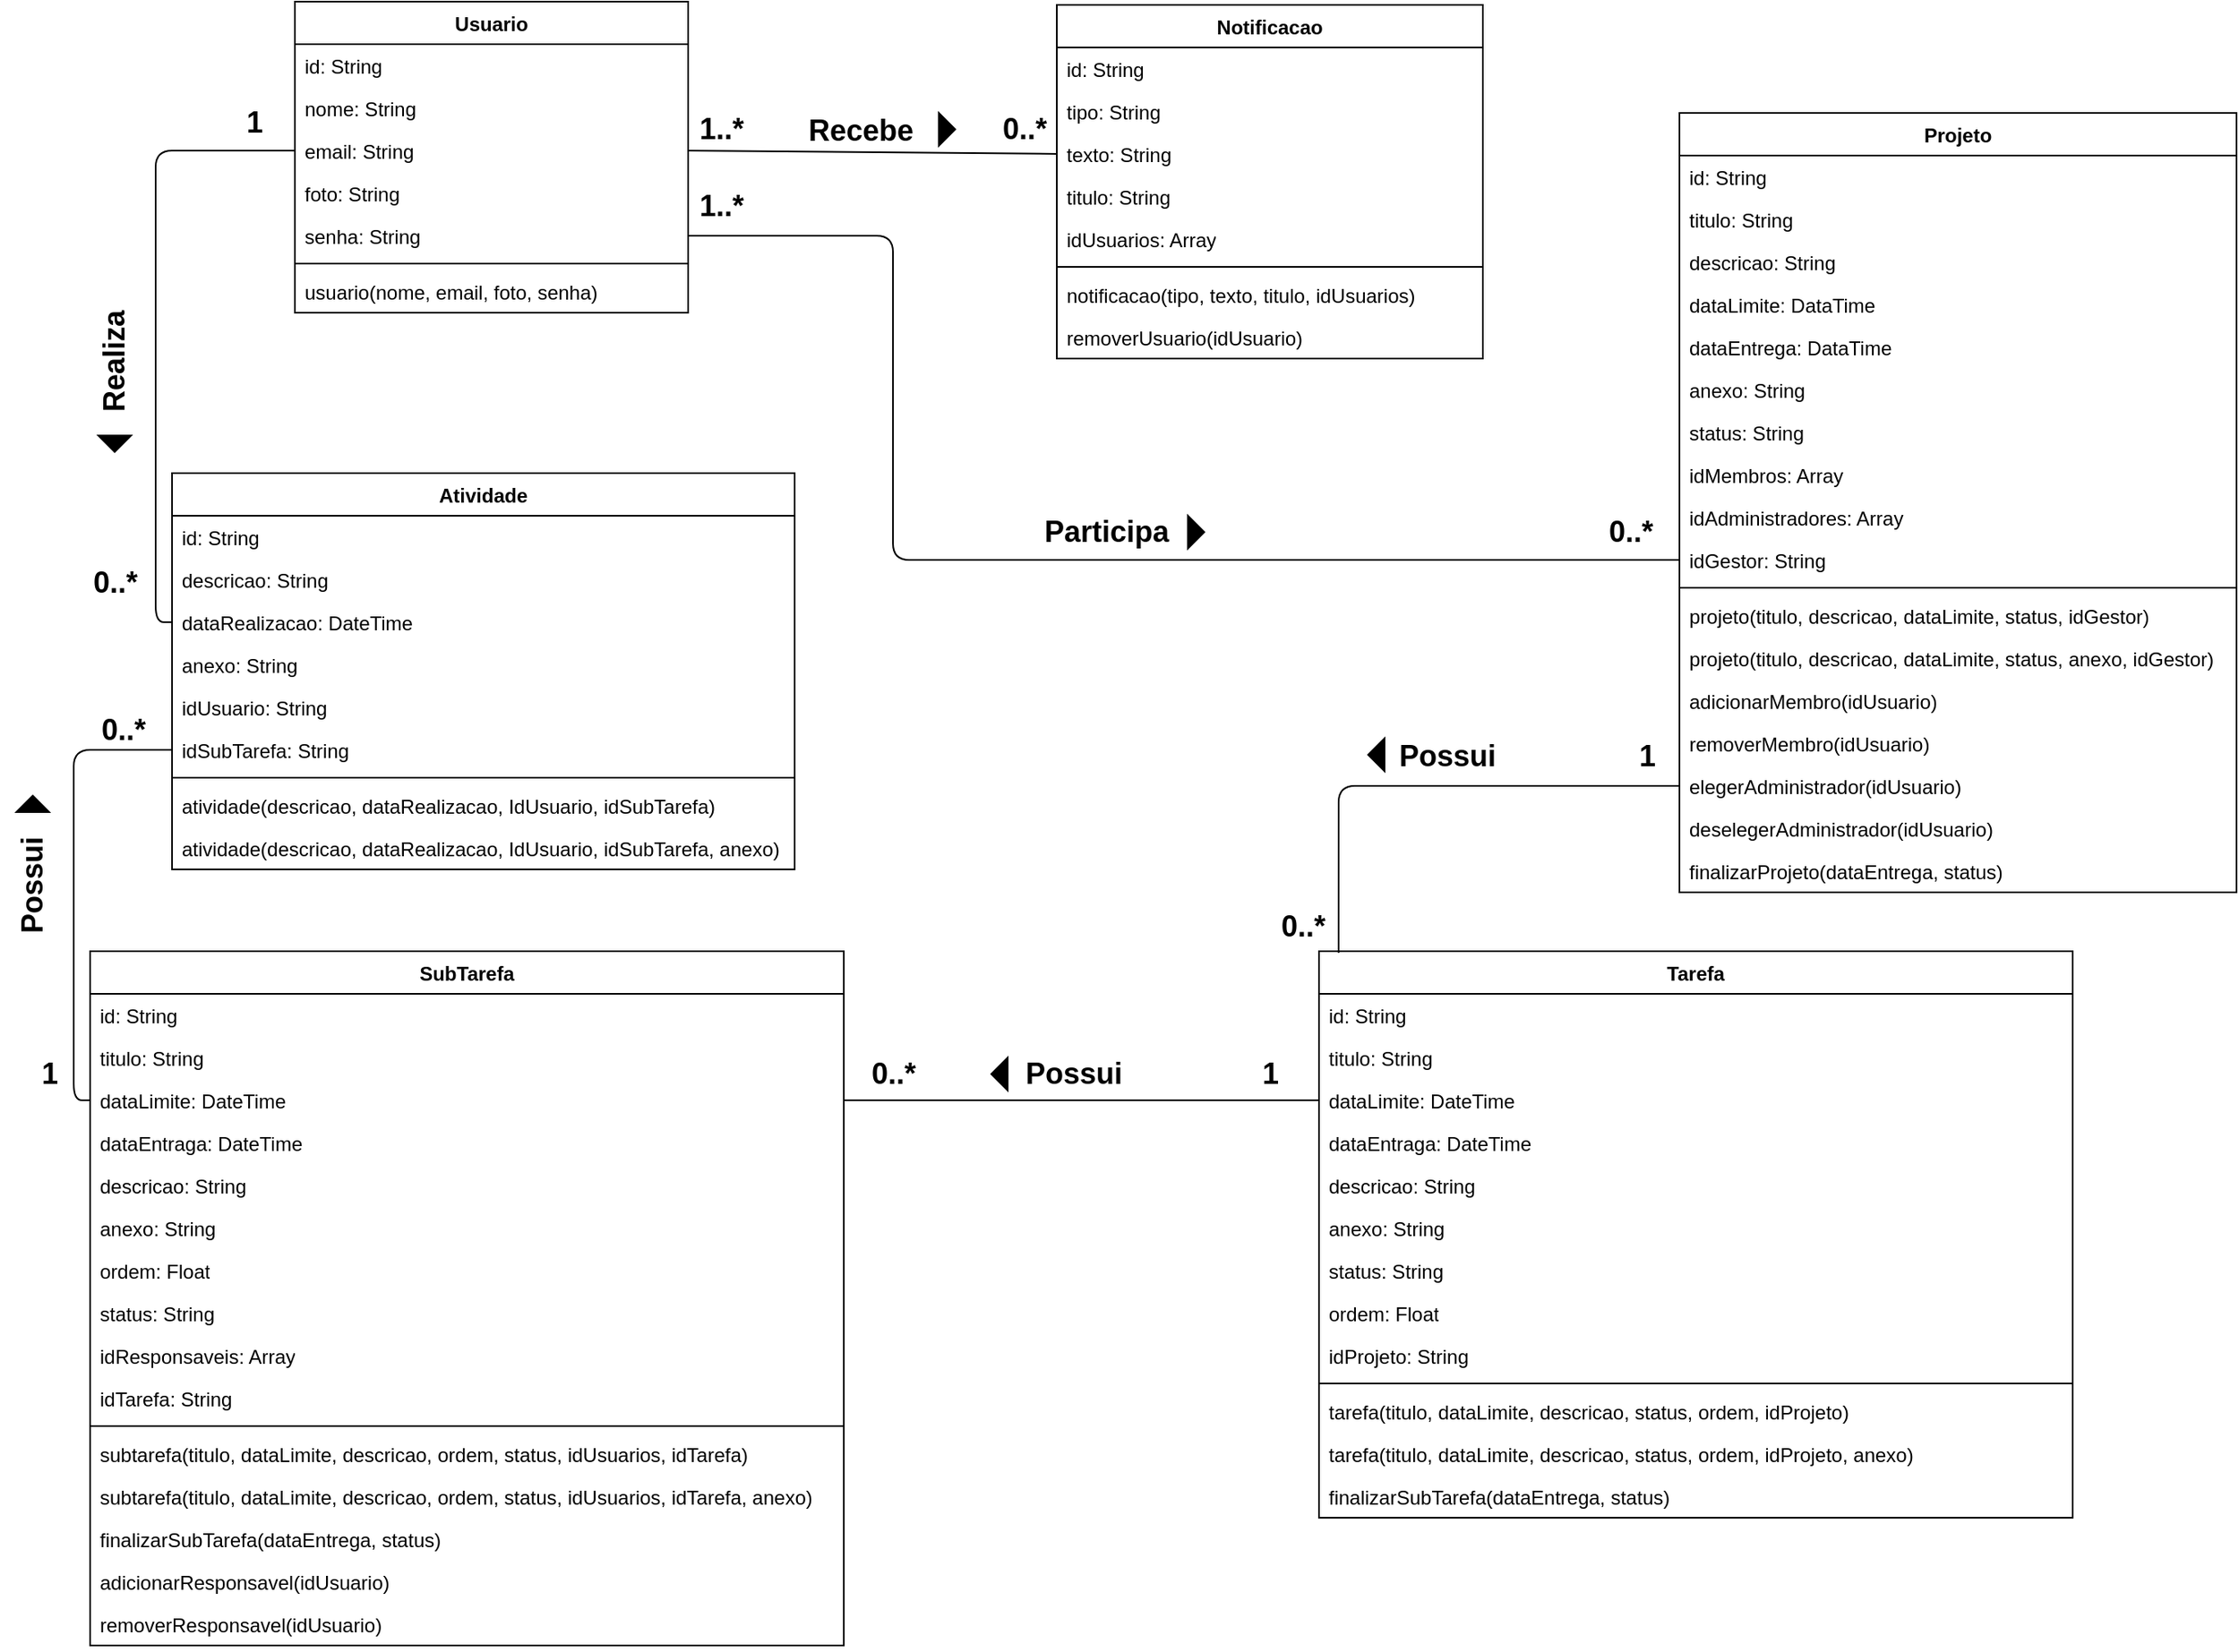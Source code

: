 <mxfile>
    <diagram id="48uAS24LZ3Q4GPk9hQN1" name="Page-1">
        <mxGraphModel dx="3279" dy="2187" grid="1" gridSize="10" guides="1" tooltips="1" connect="1" arrows="1" fold="1" page="1" pageScale="1" pageWidth="850" pageHeight="1100" background="#ffffff" math="0" shadow="0">
            <root>
                <mxCell id="0"/>
                <mxCell id="1" parent="0"/>
                <mxCell id="93" value="Notificacao" style="swimlane;fontStyle=1;align=center;verticalAlign=top;childLayout=stackLayout;horizontal=1;startSize=26;horizontalStack=0;resizeParent=1;resizeParentMax=0;resizeLast=0;collapsible=1;marginBottom=0;whiteSpace=wrap;html=1;" parent="1" vertex="1">
                    <mxGeometry x="200" y="-518" width="260" height="216" as="geometry"/>
                </mxCell>
                <mxCell id="97" value="id: String" style="text;strokeColor=none;fillColor=none;align=left;verticalAlign=top;spacingLeft=4;spacingRight=4;overflow=hidden;rotatable=0;points=[[0,0.5],[1,0.5]];portConstraint=eastwest;whiteSpace=wrap;html=1;" parent="93" vertex="1">
                    <mxGeometry y="26" width="260" height="26" as="geometry"/>
                </mxCell>
                <mxCell id="94" value="tipo: String" style="text;strokeColor=none;fillColor=none;align=left;verticalAlign=top;spacingLeft=4;spacingRight=4;overflow=hidden;rotatable=0;points=[[0,0.5],[1,0.5]];portConstraint=eastwest;whiteSpace=wrap;html=1;" parent="93" vertex="1">
                    <mxGeometry y="52" width="260" height="26" as="geometry"/>
                </mxCell>
                <mxCell id="98" value="texto: String" style="text;strokeColor=none;fillColor=none;align=left;verticalAlign=top;spacingLeft=4;spacingRight=4;overflow=hidden;rotatable=0;points=[[0,0.5],[1,0.5]];portConstraint=eastwest;whiteSpace=wrap;html=1;" parent="93" vertex="1">
                    <mxGeometry y="78" width="260" height="26" as="geometry"/>
                </mxCell>
                <mxCell id="100" value="titulo: String" style="text;strokeColor=none;fillColor=none;align=left;verticalAlign=top;spacingLeft=4;spacingRight=4;overflow=hidden;rotatable=0;points=[[0,0.5],[1,0.5]];portConstraint=eastwest;whiteSpace=wrap;html=1;" parent="93" vertex="1">
                    <mxGeometry y="104" width="260" height="26" as="geometry"/>
                </mxCell>
                <mxCell id="99" value="idUsuarios: Array" style="text;strokeColor=none;fillColor=none;align=left;verticalAlign=top;spacingLeft=4;spacingRight=4;overflow=hidden;rotatable=0;points=[[0,0.5],[1,0.5]];portConstraint=eastwest;whiteSpace=wrap;html=1;" parent="93" vertex="1">
                    <mxGeometry y="130" width="260" height="26" as="geometry"/>
                </mxCell>
                <mxCell id="95" value="" style="line;strokeWidth=1;fillColor=none;align=left;verticalAlign=middle;spacingTop=-1;spacingLeft=3;spacingRight=3;rotatable=0;labelPosition=right;points=[];portConstraint=eastwest;strokeColor=inherit;" parent="93" vertex="1">
                    <mxGeometry y="156" width="260" height="8" as="geometry"/>
                </mxCell>
                <mxCell id="96" value="notificacao(tipo, texto, titulo, idUsuarios)" style="text;strokeColor=none;fillColor=none;align=left;verticalAlign=top;spacingLeft=4;spacingRight=4;overflow=hidden;rotatable=0;points=[[0,0.5],[1,0.5]];portConstraint=eastwest;whiteSpace=wrap;html=1;" parent="93" vertex="1">
                    <mxGeometry y="164" width="260" height="26" as="geometry"/>
                </mxCell>
                <mxCell id="109" value="removerUsuario(idUsuario)" style="text;strokeColor=none;fillColor=none;align=left;verticalAlign=top;spacingLeft=4;spacingRight=4;overflow=hidden;rotatable=0;points=[[0,0.5],[1,0.5]];portConstraint=eastwest;whiteSpace=wrap;html=1;" parent="93" vertex="1">
                    <mxGeometry y="190" width="260" height="26" as="geometry"/>
                </mxCell>
                <mxCell id="101" value="Usuario" style="swimlane;fontStyle=1;align=center;verticalAlign=top;childLayout=stackLayout;horizontal=1;startSize=26;horizontalStack=0;resizeParent=1;resizeParentMax=0;resizeLast=0;collapsible=1;marginBottom=0;whiteSpace=wrap;html=1;" parent="1" vertex="1">
                    <mxGeometry x="-265" y="-520" width="240" height="190" as="geometry"/>
                </mxCell>
                <mxCell id="102" value="id: String" style="text;strokeColor=none;fillColor=none;align=left;verticalAlign=top;spacingLeft=4;spacingRight=4;overflow=hidden;rotatable=0;points=[[0,0.5],[1,0.5]];portConstraint=eastwest;whiteSpace=wrap;html=1;" parent="101" vertex="1">
                    <mxGeometry y="26" width="240" height="26" as="geometry"/>
                </mxCell>
                <mxCell id="105" value="nome: String" style="text;strokeColor=none;fillColor=none;align=left;verticalAlign=top;spacingLeft=4;spacingRight=4;overflow=hidden;rotatable=0;points=[[0,0.5],[1,0.5]];portConstraint=eastwest;whiteSpace=wrap;html=1;" parent="101" vertex="1">
                    <mxGeometry y="52" width="240" height="26" as="geometry"/>
                </mxCell>
                <mxCell id="106" value="email: String" style="text;strokeColor=none;fillColor=none;align=left;verticalAlign=top;spacingLeft=4;spacingRight=4;overflow=hidden;rotatable=0;points=[[0,0.5],[1,0.5]];portConstraint=eastwest;whiteSpace=wrap;html=1;" parent="101" vertex="1">
                    <mxGeometry y="78" width="240" height="26" as="geometry"/>
                </mxCell>
                <mxCell id="107" value="foto: String" style="text;strokeColor=none;fillColor=none;align=left;verticalAlign=top;spacingLeft=4;spacingRight=4;overflow=hidden;rotatable=0;points=[[0,0.5],[1,0.5]];portConstraint=eastwest;whiteSpace=wrap;html=1;" parent="101" vertex="1">
                    <mxGeometry y="104" width="240" height="26" as="geometry"/>
                </mxCell>
                <mxCell id="108" value="senha: String" style="text;strokeColor=none;fillColor=none;align=left;verticalAlign=top;spacingLeft=4;spacingRight=4;overflow=hidden;rotatable=0;points=[[0,0.5],[1,0.5]];portConstraint=eastwest;whiteSpace=wrap;html=1;" parent="101" vertex="1">
                    <mxGeometry y="130" width="240" height="26" as="geometry"/>
                </mxCell>
                <mxCell id="103" value="" style="line;strokeWidth=1;fillColor=none;align=left;verticalAlign=middle;spacingTop=-1;spacingLeft=3;spacingRight=3;rotatable=0;labelPosition=right;points=[];portConstraint=eastwest;strokeColor=inherit;" parent="101" vertex="1">
                    <mxGeometry y="156" width="240" height="8" as="geometry"/>
                </mxCell>
                <mxCell id="104" value="usuario(nome, email, foto, senha)" style="text;strokeColor=none;fillColor=none;align=left;verticalAlign=top;spacingLeft=4;spacingRight=4;overflow=hidden;rotatable=0;points=[[0,0.5],[1,0.5]];portConstraint=eastwest;whiteSpace=wrap;html=1;" parent="101" vertex="1">
                    <mxGeometry y="164" width="240" height="26" as="geometry"/>
                </mxCell>
                <mxCell id="136" value="Projeto" style="swimlane;fontStyle=1;align=center;verticalAlign=top;childLayout=stackLayout;horizontal=1;startSize=26;horizontalStack=0;resizeParent=1;resizeParentMax=0;resizeLast=0;collapsible=1;marginBottom=0;whiteSpace=wrap;html=1;" parent="1" vertex="1">
                    <mxGeometry x="580" y="-452" width="340" height="476" as="geometry"/>
                </mxCell>
                <mxCell id="137" value="id: String" style="text;strokeColor=none;fillColor=none;align=left;verticalAlign=top;spacingLeft=4;spacingRight=4;overflow=hidden;rotatable=0;points=[[0,0.5],[1,0.5]];portConstraint=eastwest;whiteSpace=wrap;html=1;" parent="136" vertex="1">
                    <mxGeometry y="26" width="340" height="26" as="geometry"/>
                </mxCell>
                <mxCell id="140" value="titulo: String" style="text;strokeColor=none;fillColor=none;align=left;verticalAlign=top;spacingLeft=4;spacingRight=4;overflow=hidden;rotatable=0;points=[[0,0.5],[1,0.5]];portConstraint=eastwest;whiteSpace=wrap;html=1;" parent="136" vertex="1">
                    <mxGeometry y="52" width="340" height="26" as="geometry"/>
                </mxCell>
                <mxCell id="141" value="descricao: String" style="text;strokeColor=none;fillColor=none;align=left;verticalAlign=top;spacingLeft=4;spacingRight=4;overflow=hidden;rotatable=0;points=[[0,0.5],[1,0.5]];portConstraint=eastwest;whiteSpace=wrap;html=1;" parent="136" vertex="1">
                    <mxGeometry y="78" width="340" height="26" as="geometry"/>
                </mxCell>
                <mxCell id="142" value="dataLimite: DataTime" style="text;strokeColor=none;fillColor=none;align=left;verticalAlign=top;spacingLeft=4;spacingRight=4;overflow=hidden;rotatable=0;points=[[0,0.5],[1,0.5]];portConstraint=eastwest;whiteSpace=wrap;html=1;" parent="136" vertex="1">
                    <mxGeometry y="104" width="340" height="26" as="geometry"/>
                </mxCell>
                <mxCell id="143" value="dataEntrega: DataTime" style="text;strokeColor=none;fillColor=none;align=left;verticalAlign=top;spacingLeft=4;spacingRight=4;overflow=hidden;rotatable=0;points=[[0,0.5],[1,0.5]];portConstraint=eastwest;whiteSpace=wrap;html=1;" parent="136" vertex="1">
                    <mxGeometry y="130" width="340" height="26" as="geometry"/>
                </mxCell>
                <mxCell id="144" value="anexo: String" style="text;strokeColor=none;fillColor=none;align=left;verticalAlign=top;spacingLeft=4;spacingRight=4;overflow=hidden;rotatable=0;points=[[0,0.5],[1,0.5]];portConstraint=eastwest;whiteSpace=wrap;html=1;" parent="136" vertex="1">
                    <mxGeometry y="156" width="340" height="26" as="geometry"/>
                </mxCell>
                <mxCell id="145" value="status: String" style="text;strokeColor=none;fillColor=none;align=left;verticalAlign=top;spacingLeft=4;spacingRight=4;overflow=hidden;rotatable=0;points=[[0,0.5],[1,0.5]];portConstraint=eastwest;whiteSpace=wrap;html=1;" parent="136" vertex="1">
                    <mxGeometry y="182" width="340" height="26" as="geometry"/>
                </mxCell>
                <mxCell id="146" value="idMembros: Array" style="text;strokeColor=none;fillColor=none;align=left;verticalAlign=top;spacingLeft=4;spacingRight=4;overflow=hidden;rotatable=0;points=[[0,0.5],[1,0.5]];portConstraint=eastwest;whiteSpace=wrap;html=1;" parent="136" vertex="1">
                    <mxGeometry y="208" width="340" height="26" as="geometry"/>
                </mxCell>
                <mxCell id="147" value="idAdministradores: Array" style="text;strokeColor=none;fillColor=none;align=left;verticalAlign=top;spacingLeft=4;spacingRight=4;overflow=hidden;rotatable=0;points=[[0,0.5],[1,0.5]];portConstraint=eastwest;whiteSpace=wrap;html=1;" parent="136" vertex="1">
                    <mxGeometry y="234" width="340" height="26" as="geometry"/>
                </mxCell>
                <mxCell id="148" value="idGestor: String" style="text;strokeColor=none;fillColor=none;align=left;verticalAlign=top;spacingLeft=4;spacingRight=4;overflow=hidden;rotatable=0;points=[[0,0.5],[1,0.5]];portConstraint=eastwest;whiteSpace=wrap;html=1;" parent="136" vertex="1">
                    <mxGeometry y="260" width="340" height="26" as="geometry"/>
                </mxCell>
                <mxCell id="138" value="" style="line;strokeWidth=1;fillColor=none;align=left;verticalAlign=middle;spacingTop=-1;spacingLeft=3;spacingRight=3;rotatable=0;labelPosition=right;points=[];portConstraint=eastwest;strokeColor=inherit;" parent="136" vertex="1">
                    <mxGeometry y="286" width="340" height="8" as="geometry"/>
                </mxCell>
                <mxCell id="139" value="projeto(titulo, descricao, dataLimite, status, idGestor)" style="text;strokeColor=none;fillColor=none;align=left;verticalAlign=top;spacingLeft=4;spacingRight=4;overflow=hidden;rotatable=0;points=[[0,0.5],[1,0.5]];portConstraint=eastwest;whiteSpace=wrap;html=1;" parent="136" vertex="1">
                    <mxGeometry y="294" width="340" height="26" as="geometry"/>
                </mxCell>
                <mxCell id="149" value="projeto(titulo, descricao, dataLimite, status, anexo, idGestor)" style="text;strokeColor=none;fillColor=none;align=left;verticalAlign=top;spacingLeft=4;spacingRight=4;overflow=hidden;rotatable=0;points=[[0,0.5],[1,0.5]];portConstraint=eastwest;whiteSpace=wrap;html=1;" parent="136" vertex="1">
                    <mxGeometry y="320" width="340" height="26" as="geometry"/>
                </mxCell>
                <mxCell id="151" value="adicionarMembro(idUsuario)" style="text;strokeColor=none;fillColor=none;align=left;verticalAlign=top;spacingLeft=4;spacingRight=4;overflow=hidden;rotatable=0;points=[[0,0.5],[1,0.5]];portConstraint=eastwest;whiteSpace=wrap;html=1;" parent="136" vertex="1">
                    <mxGeometry y="346" width="340" height="26" as="geometry"/>
                </mxCell>
                <mxCell id="152" value="removerMembro(&lt;span style=&quot;color: rgb(0, 0, 0);&quot;&gt;idUsuario&lt;/span&gt;)" style="text;strokeColor=none;fillColor=none;align=left;verticalAlign=top;spacingLeft=4;spacingRight=4;overflow=hidden;rotatable=0;points=[[0,0.5],[1,0.5]];portConstraint=eastwest;whiteSpace=wrap;html=1;" parent="136" vertex="1">
                    <mxGeometry y="372" width="340" height="26" as="geometry"/>
                </mxCell>
                <mxCell id="153" value="elegerAdministrador(&lt;span style=&quot;color: rgb(0, 0, 0);&quot;&gt;idUsuario&lt;/span&gt;)" style="text;strokeColor=none;fillColor=none;align=left;verticalAlign=top;spacingLeft=4;spacingRight=4;overflow=hidden;rotatable=0;points=[[0,0.5],[1,0.5]];portConstraint=eastwest;whiteSpace=wrap;html=1;" parent="136" vertex="1">
                    <mxGeometry y="398" width="340" height="26" as="geometry"/>
                </mxCell>
                <mxCell id="154" value="deselegerAdministrador(&lt;span style=&quot;color: rgb(0, 0, 0);&quot;&gt;idUsuario&lt;/span&gt;)" style="text;strokeColor=none;fillColor=none;align=left;verticalAlign=top;spacingLeft=4;spacingRight=4;overflow=hidden;rotatable=0;points=[[0,0.5],[1,0.5]];portConstraint=eastwest;whiteSpace=wrap;html=1;" parent="136" vertex="1">
                    <mxGeometry y="424" width="340" height="26" as="geometry"/>
                </mxCell>
                <mxCell id="187" value="finalizarProjeto(dataEntrega, status)" style="text;strokeColor=none;fillColor=none;align=left;verticalAlign=top;spacingLeft=4;spacingRight=4;overflow=hidden;rotatable=0;points=[[0,0.5],[1,0.5]];portConstraint=eastwest;whiteSpace=wrap;html=1;" parent="136" vertex="1">
                    <mxGeometry y="450" width="340" height="26" as="geometry"/>
                </mxCell>
                <mxCell id="155" value="Atividade" style="swimlane;fontStyle=1;align=center;verticalAlign=top;childLayout=stackLayout;horizontal=1;startSize=26;horizontalStack=0;resizeParent=1;resizeParentMax=0;resizeLast=0;collapsible=1;marginBottom=0;whiteSpace=wrap;html=1;" parent="1" vertex="1">
                    <mxGeometry x="-340" y="-232" width="380" height="242" as="geometry"/>
                </mxCell>
                <mxCell id="21" value="id: String" style="text;strokeColor=none;fillColor=none;align=left;verticalAlign=top;spacingLeft=4;spacingRight=4;overflow=hidden;rotatable=0;points=[[0,0.5],[1,0.5]];portConstraint=eastwest;whiteSpace=wrap;html=1;" parent="155" vertex="1">
                    <mxGeometry y="26" width="380" height="26" as="geometry"/>
                </mxCell>
                <mxCell id="22" value="descricao: String" style="text;strokeColor=none;fillColor=none;align=left;verticalAlign=top;spacingLeft=4;spacingRight=4;overflow=hidden;rotatable=0;points=[[0,0.5],[1,0.5]];portConstraint=eastwest;whiteSpace=wrap;html=1;" parent="155" vertex="1">
                    <mxGeometry y="52" width="380" height="26" as="geometry"/>
                </mxCell>
                <mxCell id="23" value="dataRealizacao&lt;span style=&quot;background-color: transparent;&quot;&gt;: DateTime&lt;/span&gt;" style="text;strokeColor=none;fillColor=none;align=left;verticalAlign=top;spacingLeft=4;spacingRight=4;overflow=hidden;rotatable=0;points=[[0,0.5],[1,0.5]];portConstraint=eastwest;whiteSpace=wrap;html=1;" parent="155" vertex="1">
                    <mxGeometry y="78" width="380" height="26" as="geometry"/>
                </mxCell>
                <mxCell id="45" value="&lt;span style=&quot;background-color: transparent;&quot;&gt;&lt;font color=&quot;#000000&quot;&gt;anexo&lt;/font&gt;: String&lt;/span&gt;" style="text;strokeColor=none;fillColor=none;align=left;verticalAlign=top;spacingLeft=4;spacingRight=4;overflow=hidden;rotatable=0;points=[[0,0.5],[1,0.5]];portConstraint=eastwest;whiteSpace=wrap;html=1;" parent="155" vertex="1">
                    <mxGeometry y="104" width="380" height="26" as="geometry"/>
                </mxCell>
                <mxCell id="24" value="idUsuario: String" style="text;strokeColor=none;fillColor=none;align=left;verticalAlign=top;spacingLeft=4;spacingRight=4;overflow=hidden;rotatable=0;points=[[0,0.5],[1,0.5]];portConstraint=eastwest;whiteSpace=wrap;html=1;" parent="155" vertex="1">
                    <mxGeometry y="130" width="380" height="26" as="geometry"/>
                </mxCell>
                <mxCell id="89" value="idSubTarefa&lt;span style=&quot;background-color: transparent;&quot;&gt;: String&lt;/span&gt;" style="text;strokeColor=none;fillColor=none;align=left;verticalAlign=top;spacingLeft=4;spacingRight=4;overflow=hidden;rotatable=0;points=[[0,0.5],[1,0.5]];portConstraint=eastwest;whiteSpace=wrap;html=1;" parent="155" vertex="1">
                    <mxGeometry y="156" width="380" height="26" as="geometry"/>
                </mxCell>
                <mxCell id="157" value="" style="line;strokeWidth=1;fillColor=none;align=left;verticalAlign=middle;spacingTop=-1;spacingLeft=3;spacingRight=3;rotatable=0;labelPosition=right;points=[];portConstraint=eastwest;strokeColor=inherit;" parent="155" vertex="1">
                    <mxGeometry y="182" width="380" height="8" as="geometry"/>
                </mxCell>
                <mxCell id="182" value="atividade(descricao, dataRealizacao, IdUsuario, idSubTarefa)" style="text;strokeColor=none;fillColor=none;align=left;verticalAlign=top;spacingLeft=4;spacingRight=4;overflow=hidden;rotatable=0;points=[[0,0.5],[1,0.5]];portConstraint=eastwest;whiteSpace=wrap;html=1;" parent="155" vertex="1">
                    <mxGeometry y="190" width="380" height="26" as="geometry"/>
                </mxCell>
                <mxCell id="183" value="atividade(descricao, dataRealizacao, IdUsuario, idSubTarefa, anexo)" style="text;strokeColor=none;fillColor=none;align=left;verticalAlign=top;spacingLeft=4;spacingRight=4;overflow=hidden;rotatable=0;points=[[0,0.5],[1,0.5]];portConstraint=eastwest;whiteSpace=wrap;html=1;" parent="155" vertex="1">
                    <mxGeometry y="216" width="380" height="26" as="geometry"/>
                </mxCell>
                <mxCell id="159" value="SubTarefa" style="swimlane;fontStyle=1;align=center;verticalAlign=top;childLayout=stackLayout;horizontal=1;startSize=26;horizontalStack=0;resizeParent=1;resizeParentMax=0;resizeLast=0;collapsible=1;marginBottom=0;whiteSpace=wrap;html=1;" parent="1" vertex="1">
                    <mxGeometry x="-390" y="60" width="460" height="424" as="geometry"/>
                </mxCell>
                <mxCell id="160" value="id: String" style="text;strokeColor=none;fillColor=none;align=left;verticalAlign=top;spacingLeft=4;spacingRight=4;overflow=hidden;rotatable=0;points=[[0,0.5],[1,0.5]];portConstraint=eastwest;whiteSpace=wrap;html=1;" parent="159" vertex="1">
                    <mxGeometry y="26" width="460" height="26" as="geometry"/>
                </mxCell>
                <mxCell id="17" value="titulo: String" style="text;strokeColor=none;fillColor=none;align=left;verticalAlign=top;spacingLeft=4;spacingRight=4;overflow=hidden;rotatable=0;points=[[0,0.5],[1,0.5]];portConstraint=eastwest;whiteSpace=wrap;html=1;" parent="159" vertex="1">
                    <mxGeometry y="52" width="460" height="26" as="geometry"/>
                </mxCell>
                <mxCell id="41" value="dataLimite: DateTime" style="text;strokeColor=none;fillColor=none;align=left;verticalAlign=top;spacingLeft=4;spacingRight=4;overflow=hidden;rotatable=0;points=[[0,0.5],[1,0.5]];portConstraint=eastwest;whiteSpace=wrap;html=1;" parent="159" vertex="1">
                    <mxGeometry y="78" width="460" height="26" as="geometry"/>
                </mxCell>
                <mxCell id="18" value="dataEntraga: DateTime" style="text;strokeColor=none;fillColor=none;align=left;verticalAlign=top;spacingLeft=4;spacingRight=4;overflow=hidden;rotatable=0;points=[[0,0.5],[1,0.5]];portConstraint=eastwest;whiteSpace=wrap;html=1;" parent="159" vertex="1">
                    <mxGeometry y="104" width="460" height="26" as="geometry"/>
                </mxCell>
                <mxCell id="161" value="descricao: String" style="text;strokeColor=none;fillColor=none;align=left;verticalAlign=top;spacingLeft=4;spacingRight=4;overflow=hidden;rotatable=0;points=[[0,0.5],[1,0.5]];portConstraint=eastwest;whiteSpace=wrap;html=1;" parent="159" vertex="1">
                    <mxGeometry y="130" width="460" height="26" as="geometry"/>
                </mxCell>
                <mxCell id="163" value="&lt;span style=&quot;background-color: transparent;&quot;&gt;&lt;font color=&quot;#000000&quot;&gt;anexo&lt;/font&gt;: String&lt;/span&gt;" style="text;strokeColor=none;fillColor=none;align=left;verticalAlign=top;spacingLeft=4;spacingRight=4;overflow=hidden;rotatable=0;points=[[0,0.5],[1,0.5]];portConstraint=eastwest;whiteSpace=wrap;html=1;" parent="159" vertex="1">
                    <mxGeometry y="156" width="460" height="26" as="geometry"/>
                </mxCell>
                <mxCell id="51" value="ordem: Float" style="text;strokeColor=none;fillColor=none;align=left;verticalAlign=top;spacingLeft=4;spacingRight=4;overflow=hidden;rotatable=0;points=[[0,0.5],[1,0.5]];portConstraint=eastwest;whiteSpace=wrap;html=1;" parent="159" vertex="1">
                    <mxGeometry y="182" width="460" height="26" as="geometry"/>
                </mxCell>
                <mxCell id="179" value="status: String" style="text;strokeColor=none;fillColor=none;align=left;verticalAlign=top;spacingLeft=4;spacingRight=4;overflow=hidden;rotatable=0;points=[[0,0.5],[1,0.5]];portConstraint=eastwest;whiteSpace=wrap;html=1;" parent="159" vertex="1">
                    <mxGeometry y="208" width="460" height="26" as="geometry"/>
                </mxCell>
                <mxCell id="164" value="idResponsaveis: Array" style="text;strokeColor=none;fillColor=none;align=left;verticalAlign=top;spacingLeft=4;spacingRight=4;overflow=hidden;rotatable=0;points=[[0,0.5],[1,0.5]];portConstraint=eastwest;whiteSpace=wrap;html=1;" parent="159" vertex="1">
                    <mxGeometry y="234" width="460" height="26" as="geometry"/>
                </mxCell>
                <mxCell id="167" value="idTarefa: String" style="text;strokeColor=none;fillColor=none;align=left;verticalAlign=top;spacingLeft=4;spacingRight=4;overflow=hidden;rotatable=0;points=[[0,0.5],[1,0.5]];portConstraint=eastwest;whiteSpace=wrap;html=1;" parent="159" vertex="1">
                    <mxGeometry y="260" width="460" height="26" as="geometry"/>
                </mxCell>
                <mxCell id="166" value="" style="line;strokeWidth=1;fillColor=none;align=left;verticalAlign=middle;spacingTop=-1;spacingLeft=3;spacingRight=3;rotatable=0;labelPosition=right;points=[];portConstraint=eastwest;strokeColor=inherit;" parent="159" vertex="1">
                    <mxGeometry y="286" width="460" height="8" as="geometry"/>
                </mxCell>
                <mxCell id="184" value="subtarefa(titulo, dataLimite, descricao, ordem, status, idUsuarios, idTarefa)" style="text;strokeColor=none;fillColor=none;align=left;verticalAlign=top;spacingLeft=4;spacingRight=4;overflow=hidden;rotatable=0;points=[[0,0.5],[1,0.5]];portConstraint=eastwest;whiteSpace=wrap;html=1;" parent="159" vertex="1">
                    <mxGeometry y="294" width="460" height="26" as="geometry"/>
                </mxCell>
                <mxCell id="185" value="subtarefa(titulo, dataLimite, descricao, ordem, status, idUsuarios, idTarefa, anexo)" style="text;strokeColor=none;fillColor=none;align=left;verticalAlign=top;spacingLeft=4;spacingRight=4;overflow=hidden;rotatable=0;points=[[0,0.5],[1,0.5]];portConstraint=eastwest;whiteSpace=wrap;html=1;" parent="159" vertex="1">
                    <mxGeometry y="320" width="460" height="26" as="geometry"/>
                </mxCell>
                <mxCell id="186" value="finalizarSubTarefa(dataEntrega, status)" style="text;strokeColor=none;fillColor=none;align=left;verticalAlign=top;spacingLeft=4;spacingRight=4;overflow=hidden;rotatable=0;points=[[0,0.5],[1,0.5]];portConstraint=eastwest;whiteSpace=wrap;html=1;" parent="159" vertex="1">
                    <mxGeometry y="346" width="460" height="26" as="geometry"/>
                </mxCell>
                <mxCell id="205" value="adicionarResponsavel(idUsuario)" style="text;strokeColor=none;fillColor=none;align=left;verticalAlign=top;spacingLeft=4;spacingRight=4;overflow=hidden;rotatable=0;points=[[0,0.5],[1,0.5]];portConstraint=eastwest;whiteSpace=wrap;html=1;" parent="159" vertex="1">
                    <mxGeometry y="372" width="460" height="26" as="geometry"/>
                </mxCell>
                <mxCell id="206" value="removerResponsavel(idUsuario)" style="text;strokeColor=none;fillColor=none;align=left;verticalAlign=top;spacingLeft=4;spacingRight=4;overflow=hidden;rotatable=0;points=[[0,0.5],[1,0.5]];portConstraint=eastwest;whiteSpace=wrap;html=1;" parent="159" vertex="1">
                    <mxGeometry y="398" width="460" height="26" as="geometry"/>
                </mxCell>
                <mxCell id="168" value="Tarefa" style="swimlane;fontStyle=1;align=center;verticalAlign=top;childLayout=stackLayout;horizontal=1;startSize=26;horizontalStack=0;resizeParent=1;resizeParentMax=0;resizeLast=0;collapsible=1;marginBottom=0;whiteSpace=wrap;html=1;" parent="1" vertex="1">
                    <mxGeometry x="360" y="60" width="460" height="346" as="geometry"/>
                </mxCell>
                <mxCell id="169" value="id: String" style="text;strokeColor=none;fillColor=none;align=left;verticalAlign=top;spacingLeft=4;spacingRight=4;overflow=hidden;rotatable=0;points=[[0,0.5],[1,0.5]];portConstraint=eastwest;whiteSpace=wrap;html=1;" parent="168" vertex="1">
                    <mxGeometry y="26" width="460" height="26" as="geometry"/>
                </mxCell>
                <mxCell id="170" value="titulo: String" style="text;strokeColor=none;fillColor=none;align=left;verticalAlign=top;spacingLeft=4;spacingRight=4;overflow=hidden;rotatable=0;points=[[0,0.5],[1,0.5]];portConstraint=eastwest;whiteSpace=wrap;html=1;" parent="168" vertex="1">
                    <mxGeometry y="52" width="460" height="26" as="geometry"/>
                </mxCell>
                <mxCell id="171" value="dataLimite: DateTime" style="text;strokeColor=none;fillColor=none;align=left;verticalAlign=top;spacingLeft=4;spacingRight=4;overflow=hidden;rotatable=0;points=[[0,0.5],[1,0.5]];portConstraint=eastwest;whiteSpace=wrap;html=1;" parent="168" vertex="1">
                    <mxGeometry y="78" width="460" height="26" as="geometry"/>
                </mxCell>
                <mxCell id="172" value="dataEntraga: DateTime" style="text;strokeColor=none;fillColor=none;align=left;verticalAlign=top;spacingLeft=4;spacingRight=4;overflow=hidden;rotatable=0;points=[[0,0.5],[1,0.5]];portConstraint=eastwest;whiteSpace=wrap;html=1;" parent="168" vertex="1">
                    <mxGeometry y="104" width="460" height="26" as="geometry"/>
                </mxCell>
                <mxCell id="173" value="descricao: String" style="text;strokeColor=none;fillColor=none;align=left;verticalAlign=top;spacingLeft=4;spacingRight=4;overflow=hidden;rotatable=0;points=[[0,0.5],[1,0.5]];portConstraint=eastwest;whiteSpace=wrap;html=1;" parent="168" vertex="1">
                    <mxGeometry y="130" width="460" height="26" as="geometry"/>
                </mxCell>
                <mxCell id="174" value="&lt;span style=&quot;background-color: transparent;&quot;&gt;&lt;font color=&quot;#000000&quot;&gt;anexo&lt;/font&gt;: String&lt;/span&gt;" style="text;strokeColor=none;fillColor=none;align=left;verticalAlign=top;spacingLeft=4;spacingRight=4;overflow=hidden;rotatable=0;points=[[0,0.5],[1,0.5]];portConstraint=eastwest;whiteSpace=wrap;html=1;" parent="168" vertex="1">
                    <mxGeometry y="156" width="460" height="26" as="geometry"/>
                </mxCell>
                <mxCell id="43" value="status: String" style="text;strokeColor=none;fillColor=none;align=left;verticalAlign=top;spacingLeft=4;spacingRight=4;overflow=hidden;rotatable=0;points=[[0,0.5],[1,0.5]];portConstraint=eastwest;whiteSpace=wrap;html=1;" parent="168" vertex="1">
                    <mxGeometry y="182" width="460" height="26" as="geometry"/>
                </mxCell>
                <mxCell id="175" value="ordem: Float" style="text;strokeColor=none;fillColor=none;align=left;verticalAlign=top;spacingLeft=4;spacingRight=4;overflow=hidden;rotatable=0;points=[[0,0.5],[1,0.5]];portConstraint=eastwest;whiteSpace=wrap;html=1;" parent="168" vertex="1">
                    <mxGeometry y="208" width="460" height="26" as="geometry"/>
                </mxCell>
                <mxCell id="177" value="idProjeto: String" style="text;strokeColor=none;fillColor=none;align=left;verticalAlign=top;spacingLeft=4;spacingRight=4;overflow=hidden;rotatable=0;points=[[0,0.5],[1,0.5]];portConstraint=eastwest;whiteSpace=wrap;html=1;" parent="168" vertex="1">
                    <mxGeometry y="234" width="460" height="26" as="geometry"/>
                </mxCell>
                <mxCell id="178" value="" style="line;strokeWidth=1;fillColor=none;align=left;verticalAlign=middle;spacingTop=-1;spacingLeft=3;spacingRight=3;rotatable=0;labelPosition=right;points=[];portConstraint=eastwest;strokeColor=inherit;" parent="168" vertex="1">
                    <mxGeometry y="260" width="460" height="8" as="geometry"/>
                </mxCell>
                <mxCell id="200" value="tarefa(titulo, dataLimite, descricao, status, ordem, idProjeto)" style="text;strokeColor=none;fillColor=none;align=left;verticalAlign=top;spacingLeft=4;spacingRight=4;overflow=hidden;rotatable=0;points=[[0,0.5],[1,0.5]];portConstraint=eastwest;whiteSpace=wrap;html=1;" parent="168" vertex="1">
                    <mxGeometry y="268" width="460" height="26" as="geometry"/>
                </mxCell>
                <mxCell id="201" value="tarefa(titulo, dataLimite, descricao, status, ordem, idProjeto, anexo)" style="text;strokeColor=none;fillColor=none;align=left;verticalAlign=top;spacingLeft=4;spacingRight=4;overflow=hidden;rotatable=0;points=[[0,0.5],[1,0.5]];portConstraint=eastwest;whiteSpace=wrap;html=1;" parent="168" vertex="1">
                    <mxGeometry y="294" width="460" height="26" as="geometry"/>
                </mxCell>
                <mxCell id="203" value="finalizarSubTarefa(dataEntrega, status)" style="text;strokeColor=none;fillColor=none;align=left;verticalAlign=top;spacingLeft=4;spacingRight=4;overflow=hidden;rotatable=0;points=[[0,0.5],[1,0.5]];portConstraint=eastwest;whiteSpace=wrap;html=1;" parent="168" vertex="1">
                    <mxGeometry y="320" width="460" height="26" as="geometry"/>
                </mxCell>
                <mxCell id="211" value="" style="endArrow=none;html=1;exitX=1;exitY=0.5;exitDx=0;exitDy=0;entryX=0;entryY=0.5;entryDx=0;entryDy=0;" parent="1" source="106" target="98" edge="1">
                    <mxGeometry width="50" height="50" relative="1" as="geometry">
                        <mxPoint x="40" y="-340" as="sourcePoint"/>
                        <mxPoint x="90" y="-390" as="targetPoint"/>
                    </mxGeometry>
                </mxCell>
                <mxCell id="212" value="" style="triangle;whiteSpace=wrap;html=1;gradientColor=none;gradientDirection=radial;fillColor=#000000;" parent="1" vertex="1">
                    <mxGeometry x="128" y="-452" width="10" height="20" as="geometry"/>
                </mxCell>
                <mxCell id="213" value="Recebe" style="text;strokeColor=none;fillColor=none;html=1;fontSize=18;fontStyle=1;verticalAlign=middle;align=center;" parent="1" vertex="1">
                    <mxGeometry x="30" y="-461" width="100" height="40" as="geometry"/>
                </mxCell>
                <mxCell id="214" value="0..*" style="text;strokeColor=none;fillColor=none;html=1;fontSize=18;fontStyle=1;verticalAlign=middle;align=center;" parent="1" vertex="1">
                    <mxGeometry x="160" y="-457" width="40" height="30" as="geometry"/>
                </mxCell>
                <mxCell id="215" value="1..*" style="text;strokeColor=none;fillColor=none;html=1;fontSize=18;fontStyle=1;verticalAlign=middle;align=center;" parent="1" vertex="1">
                    <mxGeometry x="-25" y="-457" width="40" height="30" as="geometry"/>
                </mxCell>
                <mxCell id="216" value="" style="endArrow=none;html=1;exitX=0;exitY=0.5;exitDx=0;exitDy=0;entryX=0;entryY=0.5;entryDx=0;entryDy=0;edgeStyle=orthogonalEdgeStyle;" edge="1" parent="1" source="23" target="106">
                    <mxGeometry width="50" height="50" relative="1" as="geometry">
                        <mxPoint x="-380" y="-290" as="sourcePoint"/>
                        <mxPoint x="-155" y="-288" as="targetPoint"/>
                    </mxGeometry>
                </mxCell>
                <mxCell id="217" value="Realiza" style="text;strokeColor=none;fillColor=none;html=1;fontSize=18;fontStyle=1;verticalAlign=middle;align=center;rotation=-90;" vertex="1" parent="1">
                    <mxGeometry x="-425" y="-320" width="100" height="40" as="geometry"/>
                </mxCell>
                <mxCell id="219" value="" style="triangle;whiteSpace=wrap;html=1;gradientColor=none;gradientDirection=radial;fillColor=#000000;rotation=90;" vertex="1" parent="1">
                    <mxGeometry x="-380" y="-260" width="10" height="20" as="geometry"/>
                </mxCell>
                <mxCell id="220" value="1" style="text;strokeColor=none;fillColor=none;html=1;fontSize=18;fontStyle=1;verticalAlign=middle;align=center;" vertex="1" parent="1">
                    <mxGeometry x="-310" y="-461" width="40" height="30" as="geometry"/>
                </mxCell>
                <mxCell id="221" value="0..*" style="text;strokeColor=none;fillColor=none;html=1;fontSize=18;fontStyle=1;verticalAlign=middle;align=center;" vertex="1" parent="1">
                    <mxGeometry x="-395" y="-180" width="40" height="30" as="geometry"/>
                </mxCell>
                <mxCell id="222" value="" style="endArrow=none;html=1;exitX=0;exitY=0.5;exitDx=0;exitDy=0;entryX=0;entryY=0.5;entryDx=0;entryDy=0;edgeStyle=orthogonalEdgeStyle;" edge="1" parent="1" source="89" target="41">
                    <mxGeometry width="50" height="50" relative="1" as="geometry">
                        <mxPoint x="-270" y="-270" as="sourcePoint"/>
                        <mxPoint x="-45" y="-268" as="targetPoint"/>
                    </mxGeometry>
                </mxCell>
                <mxCell id="223" value="" style="triangle;whiteSpace=wrap;html=1;gradientColor=none;gradientDirection=radial;fillColor=#000000;rotation=-90;" vertex="1" parent="1">
                    <mxGeometry x="-430" y="-40" width="10" height="20" as="geometry"/>
                </mxCell>
                <mxCell id="225" value="Possui" style="text;strokeColor=none;fillColor=none;html=1;fontSize=18;fontStyle=1;verticalAlign=middle;align=center;rotation=-90;" vertex="1" parent="1">
                    <mxGeometry x="-475" width="100" height="40" as="geometry"/>
                </mxCell>
                <mxCell id="226" value="0..*" style="text;strokeColor=none;fillColor=none;html=1;fontSize=18;fontStyle=1;verticalAlign=middle;align=center;" vertex="1" parent="1">
                    <mxGeometry x="-390" y="-90" width="40" height="30" as="geometry"/>
                </mxCell>
                <mxCell id="227" value="1" style="text;strokeColor=none;fillColor=none;html=1;fontSize=18;fontStyle=1;verticalAlign=middle;align=center;" vertex="1" parent="1">
                    <mxGeometry x="-435" y="120" width="40" height="30" as="geometry"/>
                </mxCell>
                <mxCell id="228" value="" style="endArrow=none;html=1;exitX=1;exitY=0.5;exitDx=0;exitDy=0;" edge="1" parent="1" source="41" target="171">
                    <mxGeometry width="50" height="50" relative="1" as="geometry">
                        <mxPoint x="180" y="-140" as="sourcePoint"/>
                        <mxPoint x="405" y="-138" as="targetPoint"/>
                    </mxGeometry>
                </mxCell>
                <mxCell id="229" value="Possui" style="text;strokeColor=none;fillColor=none;html=1;fontSize=18;fontStyle=1;verticalAlign=middle;align=center;" vertex="1" parent="1">
                    <mxGeometry x="160" y="115" width="100" height="40" as="geometry"/>
                </mxCell>
                <mxCell id="232" value="" style="triangle;whiteSpace=wrap;html=1;gradientColor=none;gradientDirection=radial;fillColor=#000000;rotation=-180;" vertex="1" parent="1">
                    <mxGeometry x="160" y="125" width="10" height="20" as="geometry"/>
                </mxCell>
                <mxCell id="233" value="0..*" style="text;strokeColor=none;fillColor=none;html=1;fontSize=18;fontStyle=1;verticalAlign=middle;align=center;" vertex="1" parent="1">
                    <mxGeometry x="80" y="120" width="40" height="30" as="geometry"/>
                </mxCell>
                <mxCell id="234" value="1" style="text;strokeColor=none;fillColor=none;html=1;fontSize=18;fontStyle=1;verticalAlign=middle;align=center;" vertex="1" parent="1">
                    <mxGeometry x="310" y="120" width="40" height="30" as="geometry"/>
                </mxCell>
                <mxCell id="235" value="" style="endArrow=none;html=1;exitX=0.026;exitY=0.003;exitDx=0;exitDy=0;entryX=0;entryY=0.5;entryDx=0;entryDy=0;exitPerimeter=0;edgeStyle=orthogonalEdgeStyle;" edge="1" parent="1" source="168" target="153">
                    <mxGeometry width="50" height="50" relative="1" as="geometry">
                        <mxPoint x="250" y="-150" as="sourcePoint"/>
                        <mxPoint x="475" y="-148" as="targetPoint"/>
                    </mxGeometry>
                </mxCell>
                <mxCell id="236" value="" style="triangle;whiteSpace=wrap;html=1;gradientColor=none;gradientDirection=radial;fillColor=#000000;rotation=-180;" vertex="1" parent="1">
                    <mxGeometry x="390" y="-70" width="10" height="20" as="geometry"/>
                </mxCell>
                <mxCell id="237" value="Possui" style="text;strokeColor=none;fillColor=none;html=1;fontSize=18;fontStyle=1;verticalAlign=middle;align=center;" vertex="1" parent="1">
                    <mxGeometry x="388" y="-79" width="100" height="40" as="geometry"/>
                </mxCell>
                <mxCell id="238" value="1" style="text;strokeColor=none;fillColor=none;html=1;fontSize=18;fontStyle=1;verticalAlign=middle;align=center;" vertex="1" parent="1">
                    <mxGeometry x="540" y="-74" width="40" height="30" as="geometry"/>
                </mxCell>
                <mxCell id="239" value="0..*" style="text;strokeColor=none;fillColor=none;html=1;fontSize=18;fontStyle=1;verticalAlign=middle;align=center;" vertex="1" parent="1">
                    <mxGeometry x="330" y="30" width="40" height="30" as="geometry"/>
                </mxCell>
                <mxCell id="240" value="" style="endArrow=none;html=1;exitX=1;exitY=0.5;exitDx=0;exitDy=0;entryX=0;entryY=0.5;entryDx=0;entryDy=0;edgeStyle=orthogonalEdgeStyle;" edge="1" parent="1" source="108" target="148">
                    <mxGeometry width="50" height="50" relative="1" as="geometry">
                        <mxPoint y="-340" as="sourcePoint"/>
                        <mxPoint x="560" y="-210" as="targetPoint"/>
                        <Array as="points">
                            <mxPoint x="100" y="-377"/>
                            <mxPoint x="100" y="-179"/>
                        </Array>
                    </mxGeometry>
                </mxCell>
                <mxCell id="241" value="Participa" style="text;strokeColor=none;fillColor=none;html=1;fontSize=18;fontStyle=1;verticalAlign=middle;align=center;" vertex="1" parent="1">
                    <mxGeometry x="180" y="-216" width="100" height="40" as="geometry"/>
                </mxCell>
                <mxCell id="242" value="" style="triangle;whiteSpace=wrap;html=1;gradientColor=none;gradientDirection=radial;fillColor=#000000;" vertex="1" parent="1">
                    <mxGeometry x="280" y="-206" width="10" height="20" as="geometry"/>
                </mxCell>
                <mxCell id="243" value="0..*" style="text;strokeColor=none;fillColor=none;html=1;fontSize=18;fontStyle=1;verticalAlign=middle;align=center;" vertex="1" parent="1">
                    <mxGeometry x="530" y="-211" width="40" height="30" as="geometry"/>
                </mxCell>
                <mxCell id="244" value="1..*" style="text;strokeColor=none;fillColor=none;html=1;fontSize=18;fontStyle=1;verticalAlign=middle;align=center;" vertex="1" parent="1">
                    <mxGeometry x="-25" y="-410" width="40" height="30" as="geometry"/>
                </mxCell>
            </root>
        </mxGraphModel>
    </diagram>
</mxfile>